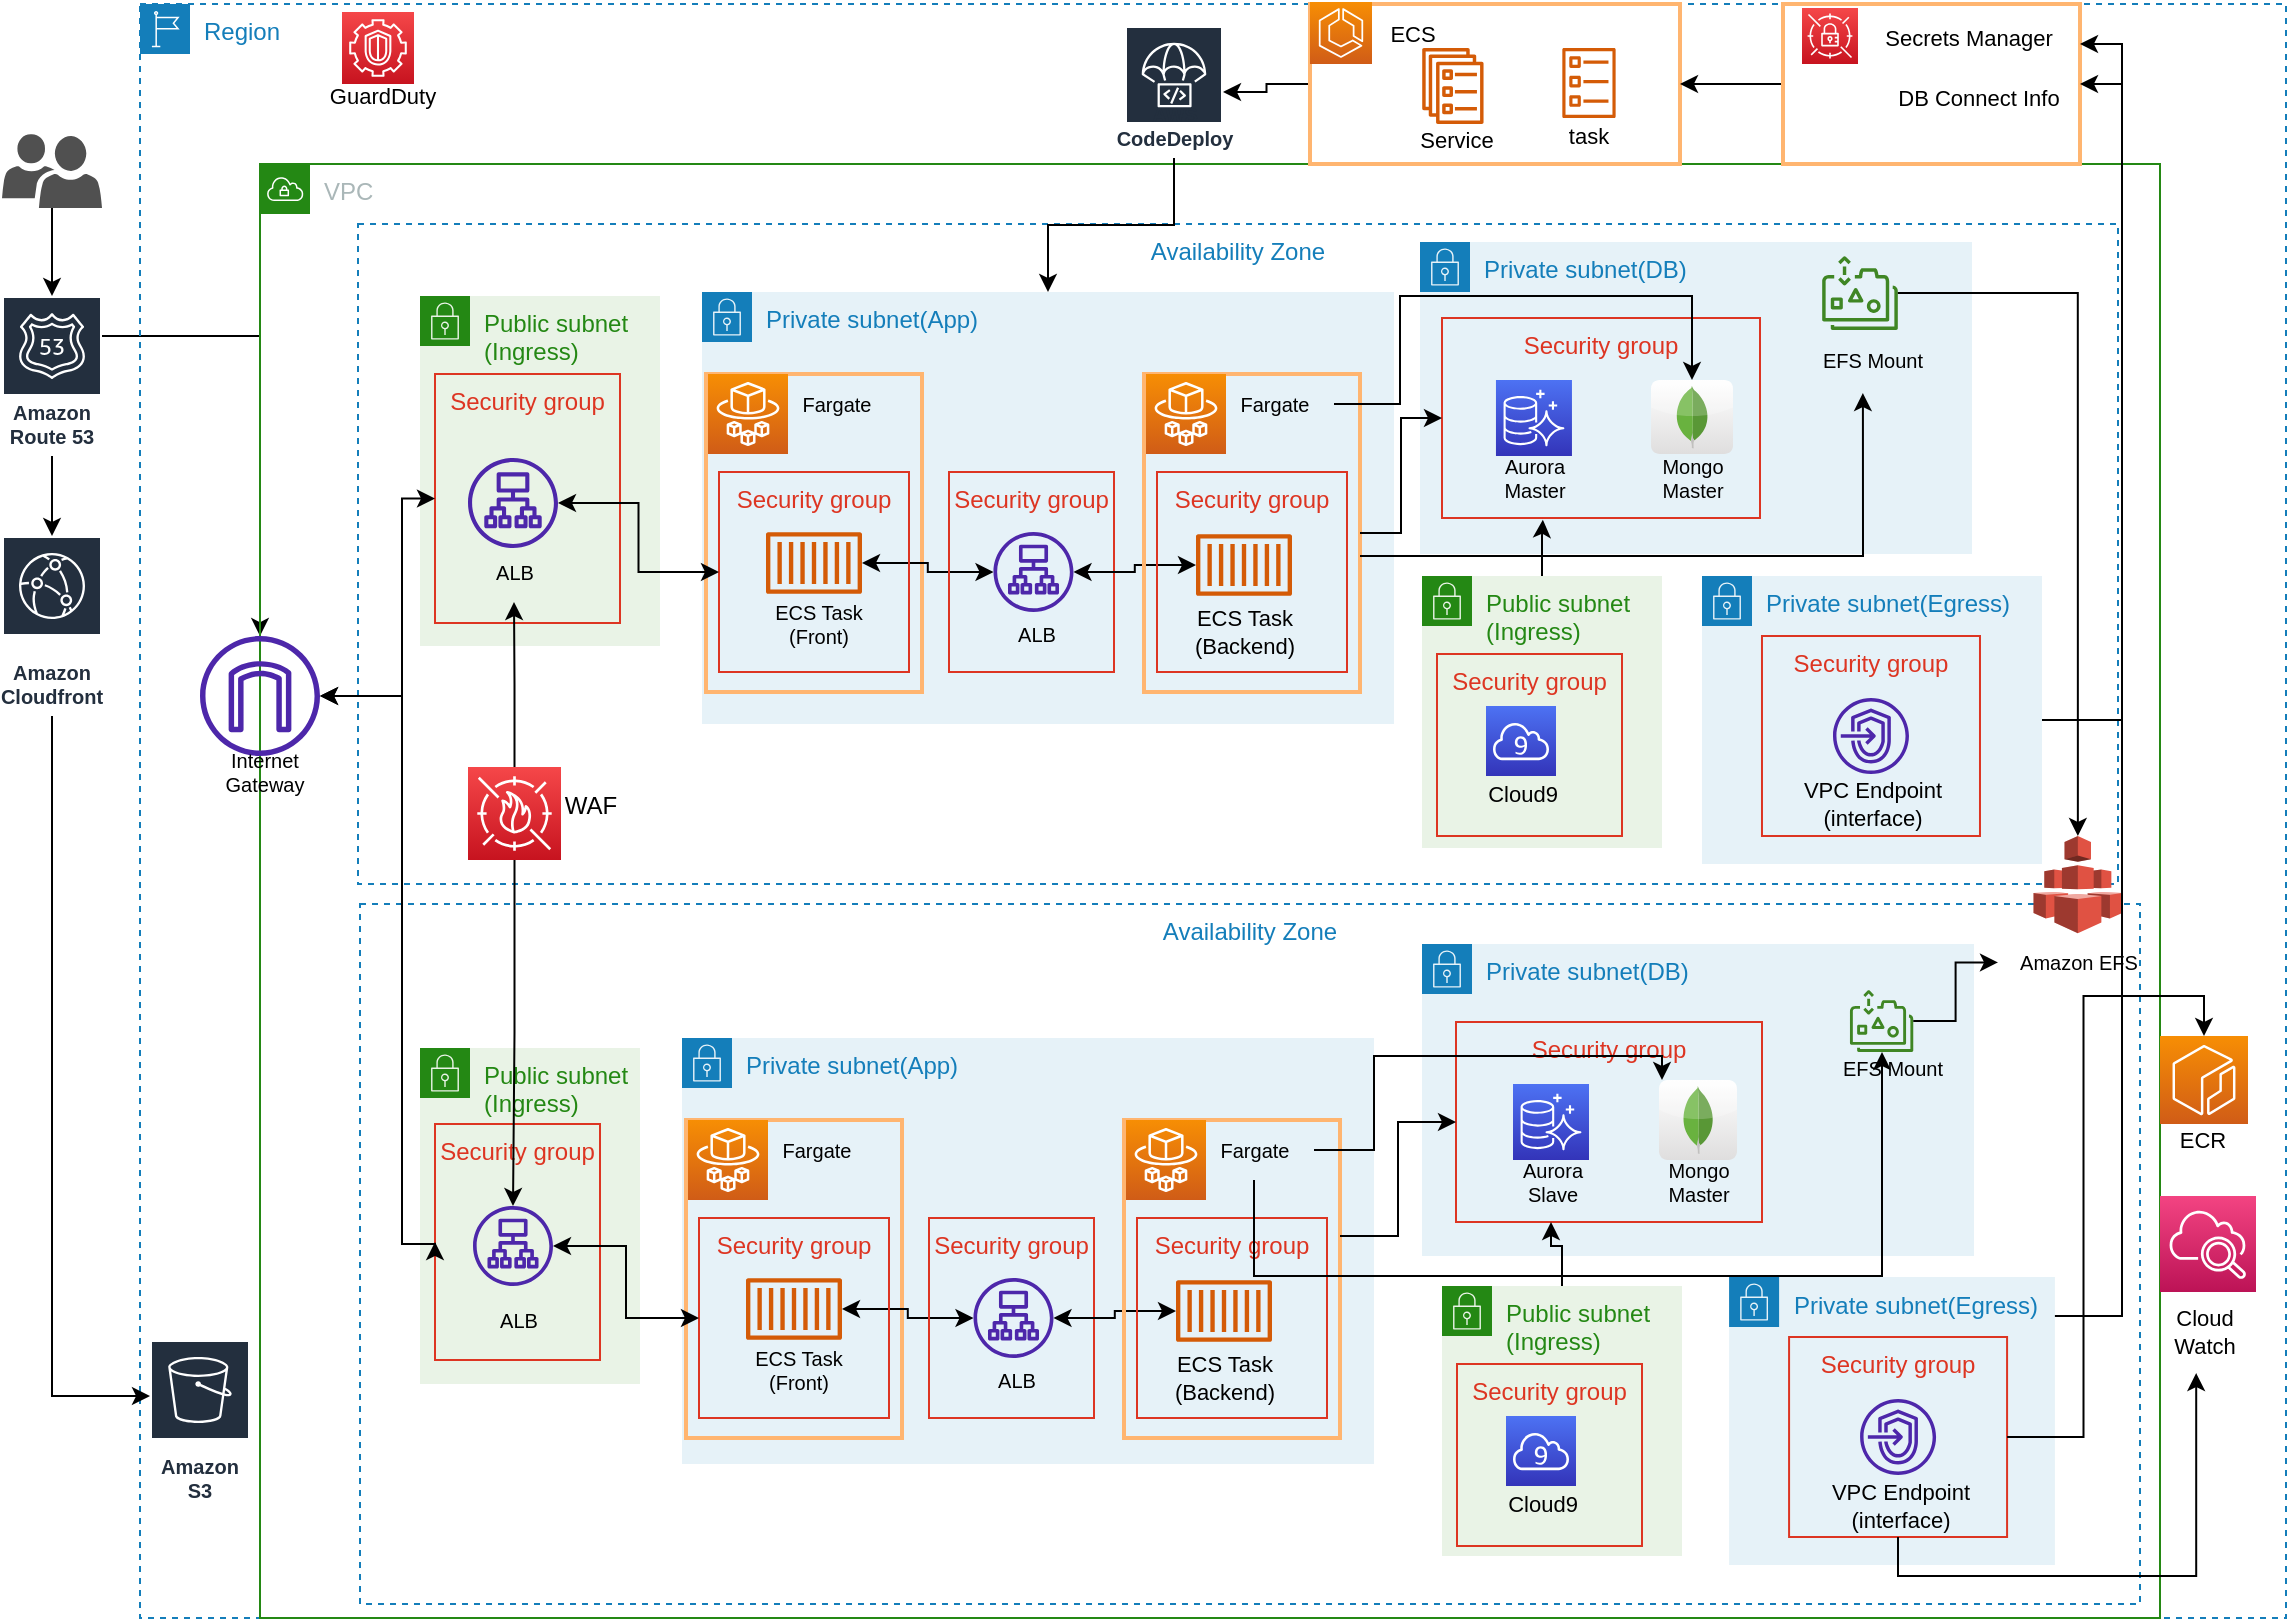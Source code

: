 <mxfile version="20.1.3" type="github">
  <diagram id="AZgkyws2W7R_N9yS9WG-" name="Common Architecture">
    <mxGraphModel dx="1666" dy="771" grid="1" gridSize="10" guides="1" tooltips="1" connect="1" arrows="1" fold="1" page="1" pageScale="1" pageWidth="1169" pageHeight="827" math="0" shadow="0">
      <root>
        <mxCell id="0" />
        <mxCell id="1" parent="0" />
        <mxCell id="N06IJC54E89xGtOMu8dl-19" style="edgeStyle=orthogonalEdgeStyle;rounded=0;orthogonalLoop=1;jettySize=auto;html=1;startArrow=none;startFill=0;endArrow=classic;endFill=1;" parent="1" source="N06IJC54E89xGtOMu8dl-1" target="N06IJC54E89xGtOMu8dl-18" edge="1">
          <mxGeometry relative="1" as="geometry" />
        </mxCell>
        <mxCell id="q9BfVzbcx8qF1BkCtmnu-74" style="edgeStyle=orthogonalEdgeStyle;rounded=0;orthogonalLoop=1;jettySize=auto;html=1;fontSize=11;startArrow=none;startFill=0;" parent="1" source="N06IJC54E89xGtOMu8dl-1" target="N06IJC54E89xGtOMu8dl-22" edge="1">
          <mxGeometry relative="1" as="geometry">
            <Array as="points">
              <mxPoint x="149" y="180" />
            </Array>
          </mxGeometry>
        </mxCell>
        <mxCell id="N06IJC54E89xGtOMu8dl-1" value="Amazon Route 53" style="sketch=0;outlineConnect=0;fontColor=#232F3E;gradientColor=none;strokeColor=#ffffff;fillColor=#232F3E;dashed=0;verticalLabelPosition=middle;verticalAlign=bottom;align=center;html=1;whiteSpace=wrap;fontSize=10;fontStyle=1;spacing=3;shape=mxgraph.aws4.productIcon;prIcon=mxgraph.aws4.route_53;" parent="1" vertex="1">
          <mxGeometry x="20" y="160" width="50" height="80" as="geometry" />
        </mxCell>
        <mxCell id="N06IJC54E89xGtOMu8dl-15" value="Region" style="points=[[0,0],[0.25,0],[0.5,0],[0.75,0],[1,0],[1,0.25],[1,0.5],[1,0.75],[1,1],[0.75,1],[0.5,1],[0.25,1],[0,1],[0,0.75],[0,0.5],[0,0.25]];outlineConnect=0;gradientColor=none;html=1;whiteSpace=wrap;fontSize=12;fontStyle=0;container=1;pointerEvents=0;collapsible=0;recursiveResize=0;shape=mxgraph.aws4.group;grIcon=mxgraph.aws4.group_region;strokeColor=#147EBA;fillColor=none;verticalAlign=top;align=left;spacingLeft=30;fontColor=#147EBA;dashed=1;" parent="1" vertex="1">
          <mxGeometry x="89" y="14" width="1073" height="807" as="geometry" />
        </mxCell>
        <mxCell id="N06IJC54E89xGtOMu8dl-4" value="VPC" style="points=[[0,0],[0.25,0],[0.5,0],[0.75,0],[1,0],[1,0.25],[1,0.5],[1,0.75],[1,1],[0.75,1],[0.5,1],[0.25,1],[0,1],[0,0.75],[0,0.5],[0,0.25]];outlineConnect=0;gradientColor=none;html=1;whiteSpace=wrap;fontSize=12;fontStyle=0;container=1;pointerEvents=0;collapsible=0;recursiveResize=0;shape=mxgraph.aws4.group;grIcon=mxgraph.aws4.group_vpc;strokeColor=#248814;fillColor=none;verticalAlign=top;align=left;spacingLeft=30;fontColor=#AAB7B8;dashed=0;" parent="N06IJC54E89xGtOMu8dl-15" vertex="1">
          <mxGeometry x="60" y="80" width="950" height="727" as="geometry" />
        </mxCell>
        <mxCell id="N06IJC54E89xGtOMu8dl-43" value="Availability Zone" style="fillColor=none;strokeColor=#147EBA;dashed=1;verticalAlign=top;fontStyle=0;fontColor=#147EBA;" parent="N06IJC54E89xGtOMu8dl-4" vertex="1">
          <mxGeometry x="50" y="370" width="890" height="350" as="geometry" />
        </mxCell>
        <mxCell id="N06IJC54E89xGtOMu8dl-42" value="Availability Zone" style="fillColor=none;strokeColor=#147EBA;dashed=1;verticalAlign=top;fontStyle=0;fontColor=#147EBA;" parent="N06IJC54E89xGtOMu8dl-4" vertex="1">
          <mxGeometry x="49" y="30" width="880" height="330" as="geometry" />
        </mxCell>
        <mxCell id="N06IJC54E89xGtOMu8dl-6" value="Public subnet (Ingress)" style="points=[[0,0],[0.25,0],[0.5,0],[0.75,0],[1,0],[1,0.25],[1,0.5],[1,0.75],[1,1],[0.75,1],[0.5,1],[0.25,1],[0,1],[0,0.75],[0,0.5],[0,0.25]];outlineConnect=0;gradientColor=none;html=1;whiteSpace=wrap;fontSize=12;fontStyle=0;container=1;pointerEvents=0;collapsible=0;recursiveResize=0;shape=mxgraph.aws4.group;grIcon=mxgraph.aws4.group_security_group;grStroke=0;strokeColor=#248814;fillColor=#E9F3E6;verticalAlign=top;align=left;spacingLeft=30;fontColor=#248814;dashed=0;flipH=0;flipV=0;" parent="N06IJC54E89xGtOMu8dl-4" vertex="1">
          <mxGeometry x="80" y="66" width="120" height="175" as="geometry" />
        </mxCell>
        <mxCell id="q9BfVzbcx8qF1BkCtmnu-34" value="Security group" style="fillColor=none;strokeColor=#DD3522;verticalAlign=top;fontStyle=0;fontColor=#DD3522;" parent="N06IJC54E89xGtOMu8dl-6" vertex="1">
          <mxGeometry x="7.5" y="39" width="92.5" height="124.5" as="geometry" />
        </mxCell>
        <mxCell id="q9BfVzbcx8qF1BkCtmnu-32" value="ALB" style="text;html=1;align=center;verticalAlign=middle;resizable=0;points=[];autosize=1;strokeColor=none;fillColor=none;fontSize=10;" parent="N06IJC54E89xGtOMu8dl-6" vertex="1">
          <mxGeometry x="27" y="123" width="40" height="30" as="geometry" />
        </mxCell>
        <mxCell id="N06IJC54E89xGtOMu8dl-7" value="Private subnet(DB)" style="points=[[0,0],[0.25,0],[0.5,0],[0.75,0],[1,0],[1,0.25],[1,0.5],[1,0.75],[1,1],[0.75,1],[0.5,1],[0.25,1],[0,1],[0,0.75],[0,0.5],[0,0.25]];outlineConnect=0;gradientColor=none;html=1;whiteSpace=wrap;fontSize=12;fontStyle=0;container=1;pointerEvents=0;collapsible=0;recursiveResize=0;shape=mxgraph.aws4.group;grIcon=mxgraph.aws4.group_security_group;grStroke=0;strokeColor=#147EBA;fillColor=#E6F2F8;verticalAlign=top;align=left;spacingLeft=30;fontColor=#147EBA;dashed=0;" parent="N06IJC54E89xGtOMu8dl-4" vertex="1">
          <mxGeometry x="580" y="39" width="276" height="156" as="geometry" />
        </mxCell>
        <mxCell id="q9BfVzbcx8qF1BkCtmnu-96" value="Security group" style="fillColor=none;strokeColor=#DD3522;verticalAlign=top;fontStyle=0;fontColor=#DD3522;" parent="N06IJC54E89xGtOMu8dl-7" vertex="1">
          <mxGeometry x="11" y="38" width="159" height="100" as="geometry" />
        </mxCell>
        <mxCell id="N06IJC54E89xGtOMu8dl-9" value="" style="sketch=0;points=[[0,0,0],[0.25,0,0],[0.5,0,0],[0.75,0,0],[1,0,0],[0,1,0],[0.25,1,0],[0.5,1,0],[0.75,1,0],[1,1,0],[0,0.25,0],[0,0.5,0],[0,0.75,0],[1,0.25,0],[1,0.5,0],[1,0.75,0]];outlineConnect=0;fontColor=#232F3E;gradientColor=#4D72F3;gradientDirection=north;fillColor=#3334B9;strokeColor=#ffffff;dashed=0;verticalLabelPosition=bottom;verticalAlign=top;align=center;html=1;fontSize=12;fontStyle=0;aspect=fixed;shape=mxgraph.aws4.resourceIcon;resIcon=mxgraph.aws4.aurora;" parent="N06IJC54E89xGtOMu8dl-7" vertex="1">
          <mxGeometry x="37.98" y="69" width="38" height="38" as="geometry" />
        </mxCell>
        <mxCell id="KhF0lmoxoPOz-8fGIzww-19" value="Aurora&lt;br&gt;Master" style="text;html=1;align=center;verticalAlign=middle;resizable=0;points=[];autosize=1;strokeColor=none;fillColor=none;fontSize=10;" parent="N06IJC54E89xGtOMu8dl-7" vertex="1">
          <mxGeometry x="31.98" y="98" width="50" height="40" as="geometry" />
        </mxCell>
        <mxCell id="N06IJC54E89xGtOMu8dl-10" value="" style="dashed=0;outlineConnect=0;html=1;align=center;labelPosition=center;verticalLabelPosition=bottom;verticalAlign=top;shape=mxgraph.webicons.mongodb;gradientColor=#DFDEDE" parent="N06IJC54E89xGtOMu8dl-7" vertex="1">
          <mxGeometry x="115.5" y="69" width="41" height="37" as="geometry" />
        </mxCell>
        <mxCell id="q9BfVzbcx8qF1BkCtmnu-106" value="Mongo&lt;br&gt;Master" style="text;html=1;align=center;verticalAlign=middle;resizable=0;points=[];autosize=1;strokeColor=none;fillColor=none;fontSize=10;" parent="N06IJC54E89xGtOMu8dl-7" vertex="1">
          <mxGeometry x="111" y="98" width="50" height="40" as="geometry" />
        </mxCell>
        <mxCell id="KhF0lmoxoPOz-8fGIzww-4" value="" style="sketch=0;outlineConnect=0;fontColor=#232F3E;gradientColor=none;fillColor=#3F8624;strokeColor=none;dashed=0;verticalLabelPosition=bottom;verticalAlign=top;align=center;html=1;fontSize=12;fontStyle=0;aspect=fixed;pointerEvents=1;shape=mxgraph.aws4.elastic_file_system_infrequent_access;" parent="N06IJC54E89xGtOMu8dl-7" vertex="1">
          <mxGeometry x="201" y="7" width="38" height="37.03" as="geometry" />
        </mxCell>
        <mxCell id="N06IJC54E89xGtOMu8dl-32" value="Private subnet(App)" style="points=[[0,0],[0.25,0],[0.5,0],[0.75,0],[1,0],[1,0.25],[1,0.5],[1,0.75],[1,1],[0.75,1],[0.5,1],[0.25,1],[0,1],[0,0.75],[0,0.5],[0,0.25]];outlineConnect=0;gradientColor=none;html=1;whiteSpace=wrap;fontSize=12;fontStyle=0;container=1;pointerEvents=0;collapsible=0;recursiveResize=0;shape=mxgraph.aws4.group;grIcon=mxgraph.aws4.group_security_group;grStroke=0;strokeColor=#147EBA;fillColor=#E6F2F8;verticalAlign=top;align=left;spacingLeft=30;fontColor=#147EBA;dashed=0;" parent="N06IJC54E89xGtOMu8dl-4" vertex="1">
          <mxGeometry x="221" y="64" width="346" height="216" as="geometry" />
        </mxCell>
        <mxCell id="q9BfVzbcx8qF1BkCtmnu-17" value="" style="rounded=0;whiteSpace=wrap;html=1;fillColor=none;strokeColor=#FFB570;strokeWidth=2;" parent="N06IJC54E89xGtOMu8dl-32" vertex="1">
          <mxGeometry x="2" y="41" width="108" height="159" as="geometry" />
        </mxCell>
        <mxCell id="q9BfVzbcx8qF1BkCtmnu-16" value="" style="sketch=0;points=[[0,0,0],[0.25,0,0],[0.5,0,0],[0.75,0,0],[1,0,0],[0,1,0],[0.25,1,0],[0.5,1,0],[0.75,1,0],[1,1,0],[0,0.25,0],[0,0.5,0],[0,0.75,0],[1,0.25,0],[1,0.5,0],[1,0.75,0]];outlineConnect=0;fontColor=#232F3E;gradientColor=#F78E04;gradientDirection=north;fillColor=#D05C17;strokeColor=#ffffff;dashed=0;verticalLabelPosition=bottom;verticalAlign=top;align=center;html=1;fontSize=12;fontStyle=0;aspect=fixed;shape=mxgraph.aws4.resourceIcon;resIcon=mxgraph.aws4.fargate;" parent="N06IJC54E89xGtOMu8dl-32" vertex="1">
          <mxGeometry x="3" y="41" width="40" height="40" as="geometry" />
        </mxCell>
        <mxCell id="q9BfVzbcx8qF1BkCtmnu-21" value="Fargate" style="text;html=1;align=center;verticalAlign=middle;resizable=0;points=[];autosize=1;strokeColor=none;fillColor=none;fontSize=10;" parent="N06IJC54E89xGtOMu8dl-32" vertex="1">
          <mxGeometry x="37" y="41" width="60" height="30" as="geometry" />
        </mxCell>
        <mxCell id="q9BfVzbcx8qF1BkCtmnu-42" style="edgeStyle=orthogonalEdgeStyle;rounded=0;orthogonalLoop=1;jettySize=auto;html=1;startArrow=classic;startFill=1;" parent="N06IJC54E89xGtOMu8dl-32" source="q9BfVzbcx8qF1BkCtmnu-23" target="q9BfVzbcx8qF1BkCtmnu-39" edge="1">
          <mxGeometry relative="1" as="geometry" />
        </mxCell>
        <mxCell id="q9BfVzbcx8qF1BkCtmnu-23" value="" style="sketch=0;outlineConnect=0;fontColor=#232F3E;gradientColor=none;fillColor=#D45B07;strokeColor=none;dashed=0;verticalLabelPosition=bottom;verticalAlign=top;align=center;html=1;fontSize=12;fontStyle=0;aspect=fixed;pointerEvents=1;shape=mxgraph.aws4.container_1;" parent="N06IJC54E89xGtOMu8dl-32" vertex="1">
          <mxGeometry x="32" y="120" width="48" height="31" as="geometry" />
        </mxCell>
        <mxCell id="q9BfVzbcx8qF1BkCtmnu-24" value="ECS Task&lt;br&gt;(Front)" style="text;html=1;align=center;verticalAlign=middle;resizable=0;points=[];autosize=1;strokeColor=none;fillColor=none;fontSize=10;" parent="N06IJC54E89xGtOMu8dl-32" vertex="1">
          <mxGeometry x="23" y="146" width="70" height="40" as="geometry" />
        </mxCell>
        <mxCell id="q9BfVzbcx8qF1BkCtmnu-38" value="Security group" style="fillColor=none;strokeColor=#DD3522;verticalAlign=top;fontStyle=0;fontColor=#DD3522;" parent="N06IJC54E89xGtOMu8dl-32" vertex="1">
          <mxGeometry x="123.5" y="90" width="82.5" height="100" as="geometry" />
        </mxCell>
        <mxCell id="q9BfVzbcx8qF1BkCtmnu-52" style="edgeStyle=orthogonalEdgeStyle;rounded=0;orthogonalLoop=1;jettySize=auto;html=1;fontSize=11;startArrow=classic;startFill=1;" parent="N06IJC54E89xGtOMu8dl-32" source="q9BfVzbcx8qF1BkCtmnu-39" target="q9BfVzbcx8qF1BkCtmnu-50" edge="1">
          <mxGeometry relative="1" as="geometry" />
        </mxCell>
        <mxCell id="q9BfVzbcx8qF1BkCtmnu-39" value="" style="sketch=0;outlineConnect=0;fontColor=#232F3E;gradientColor=none;fillColor=#4D27AA;strokeColor=none;dashed=0;verticalLabelPosition=bottom;verticalAlign=top;align=center;html=1;fontSize=12;fontStyle=0;aspect=fixed;pointerEvents=1;shape=mxgraph.aws4.application_load_balancer;" parent="N06IJC54E89xGtOMu8dl-32" vertex="1">
          <mxGeometry x="145.75" y="120" width="40" height="40" as="geometry" />
        </mxCell>
        <mxCell id="q9BfVzbcx8qF1BkCtmnu-40" value="ALB" style="text;html=1;align=center;verticalAlign=middle;resizable=0;points=[];autosize=1;strokeColor=none;fillColor=none;fontSize=10;" parent="N06IJC54E89xGtOMu8dl-32" vertex="1">
          <mxGeometry x="146.75" y="156" width="40" height="30" as="geometry" />
        </mxCell>
        <mxCell id="q9BfVzbcx8qF1BkCtmnu-43" value="" style="rounded=0;whiteSpace=wrap;html=1;fillColor=none;strokeColor=#FFB570;strokeWidth=2;" parent="N06IJC54E89xGtOMu8dl-32" vertex="1">
          <mxGeometry x="221" y="41" width="108" height="159" as="geometry" />
        </mxCell>
        <mxCell id="q9BfVzbcx8qF1BkCtmnu-44" value="" style="sketch=0;points=[[0,0,0],[0.25,0,0],[0.5,0,0],[0.75,0,0],[1,0,0],[0,1,0],[0.25,1,0],[0.5,1,0],[0.75,1,0],[1,1,0],[0,0.25,0],[0,0.5,0],[0,0.75,0],[1,0.25,0],[1,0.5,0],[1,0.75,0]];outlineConnect=0;fontColor=#232F3E;gradientColor=#F78E04;gradientDirection=north;fillColor=#D05C17;strokeColor=#ffffff;dashed=0;verticalLabelPosition=bottom;verticalAlign=top;align=center;html=1;fontSize=12;fontStyle=0;aspect=fixed;shape=mxgraph.aws4.resourceIcon;resIcon=mxgraph.aws4.fargate;" parent="N06IJC54E89xGtOMu8dl-32" vertex="1">
          <mxGeometry x="222" y="41" width="40" height="40" as="geometry" />
        </mxCell>
        <mxCell id="q9BfVzbcx8qF1BkCtmnu-45" value="Fargate" style="text;html=1;align=center;verticalAlign=middle;resizable=0;points=[];autosize=1;strokeColor=none;fillColor=none;fontSize=10;" parent="N06IJC54E89xGtOMu8dl-32" vertex="1">
          <mxGeometry x="256" y="41" width="60" height="30" as="geometry" />
        </mxCell>
        <mxCell id="q9BfVzbcx8qF1BkCtmnu-46" value="Security group" style="fillColor=none;strokeColor=#DD3522;verticalAlign=top;fontStyle=0;fontColor=#DD3522;" parent="N06IJC54E89xGtOMu8dl-32" vertex="1">
          <mxGeometry x="227.5" y="90" width="95" height="100" as="geometry" />
        </mxCell>
        <mxCell id="q9BfVzbcx8qF1BkCtmnu-50" value="" style="sketch=0;outlineConnect=0;fontColor=#232F3E;gradientColor=none;fillColor=#D45B07;strokeColor=none;dashed=0;verticalLabelPosition=bottom;verticalAlign=top;align=center;html=1;fontSize=12;fontStyle=0;aspect=fixed;pointerEvents=1;shape=mxgraph.aws4.container_1;" parent="N06IJC54E89xGtOMu8dl-32" vertex="1">
          <mxGeometry x="247" y="121" width="48" height="31" as="geometry" />
        </mxCell>
        <mxCell id="q9BfVzbcx8qF1BkCtmnu-51" value="ECS Task&lt;br style=&quot;font-size: 11px;&quot;&gt;(Backend)" style="text;html=1;align=center;verticalAlign=middle;resizable=0;points=[];autosize=1;strokeColor=none;fillColor=none;fontSize=11;" parent="N06IJC54E89xGtOMu8dl-32" vertex="1">
          <mxGeometry x="236" y="150" width="70" height="40" as="geometry" />
        </mxCell>
        <mxCell id="q9BfVzbcx8qF1BkCtmnu-28" value="Security group" style="fillColor=none;strokeColor=#DD3522;verticalAlign=top;fontStyle=0;fontColor=#DD3522;" parent="N06IJC54E89xGtOMu8dl-32" vertex="1">
          <mxGeometry x="8.5" y="90" width="95" height="100" as="geometry" />
        </mxCell>
        <mxCell id="N06IJC54E89xGtOMu8dl-44" value="Public subnet (Ingress)" style="points=[[0,0],[0.25,0],[0.5,0],[0.75,0],[1,0],[1,0.25],[1,0.5],[1,0.75],[1,1],[0.75,1],[0.5,1],[0.25,1],[0,1],[0,0.75],[0,0.5],[0,0.25]];outlineConnect=0;gradientColor=none;html=1;whiteSpace=wrap;fontSize=12;fontStyle=0;container=1;pointerEvents=0;collapsible=0;recursiveResize=0;shape=mxgraph.aws4.group;grIcon=mxgraph.aws4.group_security_group;grStroke=0;strokeColor=#248814;fillColor=#E9F3E6;verticalAlign=top;align=left;spacingLeft=30;fontColor=#248814;dashed=0;flipH=0;flipV=0;" parent="N06IJC54E89xGtOMu8dl-4" vertex="1">
          <mxGeometry x="80" y="442" width="110" height="168" as="geometry" />
        </mxCell>
        <mxCell id="q9BfVzbcx8qF1BkCtmnu-33" value="ALB" style="text;html=1;align=center;verticalAlign=middle;resizable=0;points=[];autosize=1;strokeColor=none;fillColor=none;fontSize=10;" parent="N06IJC54E89xGtOMu8dl-44" vertex="1">
          <mxGeometry x="28.75" y="121" width="40" height="30" as="geometry" />
        </mxCell>
        <mxCell id="q9BfVzbcx8qF1BkCtmnu-35" value="Security group" style="fillColor=none;strokeColor=#DD3522;verticalAlign=top;fontStyle=0;fontColor=#DD3522;" parent="N06IJC54E89xGtOMu8dl-44" vertex="1">
          <mxGeometry x="7.5" y="38" width="82.5" height="118" as="geometry" />
        </mxCell>
        <mxCell id="N06IJC54E89xGtOMu8dl-45" value="Private subnet(DB)" style="points=[[0,0],[0.25,0],[0.5,0],[0.75,0],[1,0],[1,0.25],[1,0.5],[1,0.75],[1,1],[0.75,1],[0.5,1],[0.25,1],[0,1],[0,0.75],[0,0.5],[0,0.25]];outlineConnect=0;gradientColor=none;html=1;whiteSpace=wrap;fontSize=12;fontStyle=0;container=1;pointerEvents=0;collapsible=0;recursiveResize=0;shape=mxgraph.aws4.group;grIcon=mxgraph.aws4.group_security_group;grStroke=0;strokeColor=#147EBA;fillColor=#E6F2F8;verticalAlign=top;align=left;spacingLeft=30;fontColor=#147EBA;dashed=0;" parent="N06IJC54E89xGtOMu8dl-4" vertex="1">
          <mxGeometry x="581" y="390" width="276" height="156" as="geometry" />
        </mxCell>
        <mxCell id="q9BfVzbcx8qF1BkCtmnu-97" value="Security group" style="fillColor=none;strokeColor=#DD3522;verticalAlign=top;fontStyle=0;fontColor=#DD3522;" parent="N06IJC54E89xGtOMu8dl-45" vertex="1">
          <mxGeometry x="17" y="39" width="153" height="100" as="geometry" />
        </mxCell>
        <mxCell id="N06IJC54E89xGtOMu8dl-46" value="" style="sketch=0;points=[[0,0,0],[0.25,0,0],[0.5,0,0],[0.75,0,0],[1,0,0],[0,1,0],[0.25,1,0],[0.5,1,0],[0.75,1,0],[1,1,0],[0,0.25,0],[0,0.5,0],[0,0.75,0],[1,0.25,0],[1,0.5,0],[1,0.75,0]];outlineConnect=0;fontColor=#232F3E;gradientColor=#4D72F3;gradientDirection=north;fillColor=#3334B9;strokeColor=#ffffff;dashed=0;verticalLabelPosition=bottom;verticalAlign=top;align=center;html=1;fontSize=12;fontStyle=0;aspect=fixed;shape=mxgraph.aws4.resourceIcon;resIcon=mxgraph.aws4.aurora;" parent="N06IJC54E89xGtOMu8dl-45" vertex="1">
          <mxGeometry x="45.5" y="70" width="38" height="38" as="geometry" />
        </mxCell>
        <mxCell id="KhF0lmoxoPOz-8fGIzww-18" value="Aurora&lt;br&gt;Slave" style="text;html=1;align=center;verticalAlign=middle;resizable=0;points=[];autosize=1;strokeColor=none;fillColor=none;fontSize=10;" parent="N06IJC54E89xGtOMu8dl-45" vertex="1">
          <mxGeometry x="39.5" y="99" width="50" height="40" as="geometry" />
        </mxCell>
        <mxCell id="q9BfVzbcx8qF1BkCtmnu-107" value="Mongo&lt;br&gt;Master" style="text;html=1;align=center;verticalAlign=middle;resizable=0;points=[];autosize=1;strokeColor=none;fillColor=none;fontSize=10;" parent="N06IJC54E89xGtOMu8dl-45" vertex="1">
          <mxGeometry x="113" y="99" width="50" height="40" as="geometry" />
        </mxCell>
        <mxCell id="N06IJC54E89xGtOMu8dl-47" value="" style="dashed=0;outlineConnect=0;html=1;align=center;labelPosition=center;verticalLabelPosition=bottom;verticalAlign=top;shape=mxgraph.webicons.mongodb;gradientColor=#DFDEDE" parent="N06IJC54E89xGtOMu8dl-45" vertex="1">
          <mxGeometry x="118.5" y="68" width="39" height="40" as="geometry" />
        </mxCell>
        <mxCell id="KhF0lmoxoPOz-8fGIzww-8" value="" style="sketch=0;outlineConnect=0;fontColor=#232F3E;gradientColor=none;fillColor=#3F8624;strokeColor=none;dashed=0;verticalLabelPosition=bottom;verticalAlign=top;align=center;html=1;fontSize=12;fontStyle=0;aspect=fixed;pointerEvents=1;shape=mxgraph.aws4.elastic_file_system_infrequent_access;" parent="N06IJC54E89xGtOMu8dl-45" vertex="1">
          <mxGeometry x="213.9" y="23" width="31.81" height="31" as="geometry" />
        </mxCell>
        <mxCell id="KhF0lmoxoPOz-8fGIzww-12" value="EFS Mount" style="text;html=1;align=center;verticalAlign=middle;resizable=0;points=[];autosize=1;strokeColor=none;fillColor=none;fontSize=10;" parent="N06IJC54E89xGtOMu8dl-4" vertex="1">
          <mxGeometry x="781" y="437" width="70" height="30" as="geometry" />
        </mxCell>
        <mxCell id="q9BfVzbcx8qF1BkCtmnu-73" style="edgeStyle=orthogonalEdgeStyle;rounded=0;orthogonalLoop=1;jettySize=auto;html=1;entryX=0;entryY=0.5;entryDx=0;entryDy=0;fontSize=11;startArrow=classic;startFill=1;" parent="N06IJC54E89xGtOMu8dl-4" source="q9BfVzbcx8qF1BkCtmnu-30" target="q9BfVzbcx8qF1BkCtmnu-28" edge="1">
          <mxGeometry relative="1" as="geometry" />
        </mxCell>
        <mxCell id="q9BfVzbcx8qF1BkCtmnu-30" value="" style="sketch=0;outlineConnect=0;fontColor=#232F3E;gradientColor=none;fillColor=#4D27AA;strokeColor=none;dashed=0;verticalLabelPosition=bottom;verticalAlign=top;align=center;html=1;fontSize=12;fontStyle=0;aspect=fixed;pointerEvents=1;shape=mxgraph.aws4.application_load_balancer;" parent="N06IJC54E89xGtOMu8dl-4" vertex="1">
          <mxGeometry x="104" y="147" width="45" height="45" as="geometry" />
        </mxCell>
        <mxCell id="q9BfVzbcx8qF1BkCtmnu-53" value="Private subnet(App)" style="points=[[0,0],[0.25,0],[0.5,0],[0.75,0],[1,0],[1,0.25],[1,0.5],[1,0.75],[1,1],[0.75,1],[0.5,1],[0.25,1],[0,1],[0,0.75],[0,0.5],[0,0.25]];outlineConnect=0;gradientColor=none;html=1;whiteSpace=wrap;fontSize=12;fontStyle=0;container=1;pointerEvents=0;collapsible=0;recursiveResize=0;shape=mxgraph.aws4.group;grIcon=mxgraph.aws4.group_security_group;grStroke=0;strokeColor=#147EBA;fillColor=#E6F2F8;verticalAlign=top;align=left;spacingLeft=30;fontColor=#147EBA;dashed=0;" parent="N06IJC54E89xGtOMu8dl-4" vertex="1">
          <mxGeometry x="211" y="437" width="346" height="213" as="geometry" />
        </mxCell>
        <mxCell id="q9BfVzbcx8qF1BkCtmnu-54" value="" style="rounded=0;whiteSpace=wrap;html=1;fillColor=none;strokeColor=#FFB570;strokeWidth=2;" parent="q9BfVzbcx8qF1BkCtmnu-53" vertex="1">
          <mxGeometry x="2" y="41" width="108" height="159" as="geometry" />
        </mxCell>
        <mxCell id="q9BfVzbcx8qF1BkCtmnu-55" value="" style="sketch=0;points=[[0,0,0],[0.25,0,0],[0.5,0,0],[0.75,0,0],[1,0,0],[0,1,0],[0.25,1,0],[0.5,1,0],[0.75,1,0],[1,1,0],[0,0.25,0],[0,0.5,0],[0,0.75,0],[1,0.25,0],[1,0.5,0],[1,0.75,0]];outlineConnect=0;fontColor=#232F3E;gradientColor=#F78E04;gradientDirection=north;fillColor=#D05C17;strokeColor=#ffffff;dashed=0;verticalLabelPosition=bottom;verticalAlign=top;align=center;html=1;fontSize=12;fontStyle=0;aspect=fixed;shape=mxgraph.aws4.resourceIcon;resIcon=mxgraph.aws4.fargate;" parent="q9BfVzbcx8qF1BkCtmnu-53" vertex="1">
          <mxGeometry x="3" y="41" width="40" height="40" as="geometry" />
        </mxCell>
        <mxCell id="q9BfVzbcx8qF1BkCtmnu-56" value="Fargate" style="text;html=1;align=center;verticalAlign=middle;resizable=0;points=[];autosize=1;strokeColor=none;fillColor=none;fontSize=10;" parent="q9BfVzbcx8qF1BkCtmnu-53" vertex="1">
          <mxGeometry x="37" y="41" width="60" height="30" as="geometry" />
        </mxCell>
        <mxCell id="q9BfVzbcx8qF1BkCtmnu-57" style="edgeStyle=orthogonalEdgeStyle;rounded=0;orthogonalLoop=1;jettySize=auto;html=1;startArrow=classic;startFill=1;" parent="q9BfVzbcx8qF1BkCtmnu-53" source="q9BfVzbcx8qF1BkCtmnu-58" target="q9BfVzbcx8qF1BkCtmnu-62" edge="1">
          <mxGeometry relative="1" as="geometry" />
        </mxCell>
        <mxCell id="q9BfVzbcx8qF1BkCtmnu-58" value="" style="sketch=0;outlineConnect=0;fontColor=#232F3E;gradientColor=none;fillColor=#D45B07;strokeColor=none;dashed=0;verticalLabelPosition=bottom;verticalAlign=top;align=center;html=1;fontSize=12;fontStyle=0;aspect=fixed;pointerEvents=1;shape=mxgraph.aws4.container_1;" parent="q9BfVzbcx8qF1BkCtmnu-53" vertex="1">
          <mxGeometry x="32" y="120" width="48" height="31" as="geometry" />
        </mxCell>
        <mxCell id="q9BfVzbcx8qF1BkCtmnu-59" value="ECS Task&lt;br&gt;(Front)" style="text;html=1;align=center;verticalAlign=middle;resizable=0;points=[];autosize=1;strokeColor=none;fillColor=none;fontSize=10;" parent="q9BfVzbcx8qF1BkCtmnu-53" vertex="1">
          <mxGeometry x="23" y="146" width="70" height="40" as="geometry" />
        </mxCell>
        <mxCell id="q9BfVzbcx8qF1BkCtmnu-60" value="Security group" style="fillColor=none;strokeColor=#DD3522;verticalAlign=top;fontStyle=0;fontColor=#DD3522;" parent="q9BfVzbcx8qF1BkCtmnu-53" vertex="1">
          <mxGeometry x="123.5" y="90" width="82.5" height="100" as="geometry" />
        </mxCell>
        <mxCell id="q9BfVzbcx8qF1BkCtmnu-61" style="edgeStyle=orthogonalEdgeStyle;rounded=0;orthogonalLoop=1;jettySize=auto;html=1;fontSize=11;startArrow=classic;startFill=1;" parent="q9BfVzbcx8qF1BkCtmnu-53" source="q9BfVzbcx8qF1BkCtmnu-62" target="q9BfVzbcx8qF1BkCtmnu-68" edge="1">
          <mxGeometry relative="1" as="geometry" />
        </mxCell>
        <mxCell id="q9BfVzbcx8qF1BkCtmnu-62" value="" style="sketch=0;outlineConnect=0;fontColor=#232F3E;gradientColor=none;fillColor=#4D27AA;strokeColor=none;dashed=0;verticalLabelPosition=bottom;verticalAlign=top;align=center;html=1;fontSize=12;fontStyle=0;aspect=fixed;pointerEvents=1;shape=mxgraph.aws4.application_load_balancer;" parent="q9BfVzbcx8qF1BkCtmnu-53" vertex="1">
          <mxGeometry x="145.75" y="120" width="40" height="40" as="geometry" />
        </mxCell>
        <mxCell id="q9BfVzbcx8qF1BkCtmnu-63" value="ALB" style="text;html=1;align=center;verticalAlign=middle;resizable=0;points=[];autosize=1;strokeColor=none;fillColor=none;fontSize=10;" parent="q9BfVzbcx8qF1BkCtmnu-53" vertex="1">
          <mxGeometry x="146.75" y="156" width="40" height="30" as="geometry" />
        </mxCell>
        <mxCell id="q9BfVzbcx8qF1BkCtmnu-64" value="" style="rounded=0;whiteSpace=wrap;html=1;fillColor=none;strokeColor=#FFB570;strokeWidth=2;" parent="q9BfVzbcx8qF1BkCtmnu-53" vertex="1">
          <mxGeometry x="221" y="41" width="108" height="159" as="geometry" />
        </mxCell>
        <mxCell id="q9BfVzbcx8qF1BkCtmnu-65" value="" style="sketch=0;points=[[0,0,0],[0.25,0,0],[0.5,0,0],[0.75,0,0],[1,0,0],[0,1,0],[0.25,1,0],[0.5,1,0],[0.75,1,0],[1,1,0],[0,0.25,0],[0,0.5,0],[0,0.75,0],[1,0.25,0],[1,0.5,0],[1,0.75,0]];outlineConnect=0;fontColor=#232F3E;gradientColor=#F78E04;gradientDirection=north;fillColor=#D05C17;strokeColor=#ffffff;dashed=0;verticalLabelPosition=bottom;verticalAlign=top;align=center;html=1;fontSize=12;fontStyle=0;aspect=fixed;shape=mxgraph.aws4.resourceIcon;resIcon=mxgraph.aws4.fargate;" parent="q9BfVzbcx8qF1BkCtmnu-53" vertex="1">
          <mxGeometry x="222" y="41" width="40" height="40" as="geometry" />
        </mxCell>
        <mxCell id="q9BfVzbcx8qF1BkCtmnu-66" value="Fargate" style="text;html=1;align=center;verticalAlign=middle;resizable=0;points=[];autosize=1;strokeColor=none;fillColor=none;fontSize=10;" parent="q9BfVzbcx8qF1BkCtmnu-53" vertex="1">
          <mxGeometry x="256" y="41" width="60" height="30" as="geometry" />
        </mxCell>
        <mxCell id="q9BfVzbcx8qF1BkCtmnu-67" value="Security group" style="fillColor=none;strokeColor=#DD3522;verticalAlign=top;fontStyle=0;fontColor=#DD3522;" parent="q9BfVzbcx8qF1BkCtmnu-53" vertex="1">
          <mxGeometry x="227.5" y="90" width="95" height="100" as="geometry" />
        </mxCell>
        <mxCell id="q9BfVzbcx8qF1BkCtmnu-68" value="" style="sketch=0;outlineConnect=0;fontColor=#232F3E;gradientColor=none;fillColor=#D45B07;strokeColor=none;dashed=0;verticalLabelPosition=bottom;verticalAlign=top;align=center;html=1;fontSize=12;fontStyle=0;aspect=fixed;pointerEvents=1;shape=mxgraph.aws4.container_1;" parent="q9BfVzbcx8qF1BkCtmnu-53" vertex="1">
          <mxGeometry x="247" y="121" width="48" height="31" as="geometry" />
        </mxCell>
        <mxCell id="q9BfVzbcx8qF1BkCtmnu-69" value="ECS Task&lt;br style=&quot;font-size: 11px;&quot;&gt;(Backend)" style="text;html=1;align=center;verticalAlign=middle;resizable=0;points=[];autosize=1;strokeColor=none;fillColor=none;fontSize=11;" parent="q9BfVzbcx8qF1BkCtmnu-53" vertex="1">
          <mxGeometry x="236" y="150" width="70" height="40" as="geometry" />
        </mxCell>
        <mxCell id="q9BfVzbcx8qF1BkCtmnu-70" value="Security group" style="fillColor=none;strokeColor=#DD3522;verticalAlign=top;fontStyle=0;fontColor=#DD3522;" parent="q9BfVzbcx8qF1BkCtmnu-53" vertex="1">
          <mxGeometry x="8.5" y="90" width="95" height="100" as="geometry" />
        </mxCell>
        <mxCell id="q9BfVzbcx8qF1BkCtmnu-72" style="edgeStyle=orthogonalEdgeStyle;rounded=0;orthogonalLoop=1;jettySize=auto;html=1;fontSize=11;startArrow=classic;startFill=1;" parent="N06IJC54E89xGtOMu8dl-4" source="q9BfVzbcx8qF1BkCtmnu-31" target="q9BfVzbcx8qF1BkCtmnu-70" edge="1">
          <mxGeometry relative="1" as="geometry" />
        </mxCell>
        <mxCell id="q9BfVzbcx8qF1BkCtmnu-101" style="edgeStyle=orthogonalEdgeStyle;rounded=0;orthogonalLoop=1;jettySize=auto;html=1;fontSize=11;startArrow=none;startFill=0;endArrow=classic;endFill=1;" parent="N06IJC54E89xGtOMu8dl-4" source="q9BfVzbcx8qF1BkCtmnu-43" target="q9BfVzbcx8qF1BkCtmnu-96" edge="1">
          <mxGeometry relative="1" as="geometry" />
        </mxCell>
        <mxCell id="q9BfVzbcx8qF1BkCtmnu-104" style="edgeStyle=orthogonalEdgeStyle;rounded=0;orthogonalLoop=1;jettySize=auto;html=1;fontSize=11;startArrow=none;startFill=0;endArrow=classic;endFill=1;" parent="N06IJC54E89xGtOMu8dl-4" source="q9BfVzbcx8qF1BkCtmnu-66" target="N06IJC54E89xGtOMu8dl-47" edge="1">
          <mxGeometry relative="1" as="geometry">
            <Array as="points">
              <mxPoint x="557" y="493" />
              <mxPoint x="557" y="446" />
              <mxPoint x="701" y="446" />
            </Array>
          </mxGeometry>
        </mxCell>
        <mxCell id="q9BfVzbcx8qF1BkCtmnu-105" style="edgeStyle=orthogonalEdgeStyle;rounded=0;orthogonalLoop=1;jettySize=auto;html=1;fontSize=11;startArrow=none;startFill=0;endArrow=classic;endFill=1;" parent="N06IJC54E89xGtOMu8dl-4" source="q9BfVzbcx8qF1BkCtmnu-45" target="N06IJC54E89xGtOMu8dl-10" edge="1">
          <mxGeometry relative="1" as="geometry">
            <Array as="points">
              <mxPoint x="570" y="120" />
              <mxPoint x="570" y="66" />
              <mxPoint x="716" y="66" />
            </Array>
          </mxGeometry>
        </mxCell>
        <mxCell id="q9BfVzbcx8qF1BkCtmnu-31" value="" style="sketch=0;outlineConnect=0;fontColor=#232F3E;gradientColor=none;fillColor=#4D27AA;strokeColor=none;dashed=0;verticalLabelPosition=bottom;verticalAlign=top;align=center;html=1;fontSize=12;fontStyle=0;aspect=fixed;pointerEvents=1;shape=mxgraph.aws4.application_load_balancer;" parent="N06IJC54E89xGtOMu8dl-4" vertex="1">
          <mxGeometry x="106.5" y="521" width="40" height="40" as="geometry" />
        </mxCell>
        <mxCell id="KhF0lmoxoPOz-8fGIzww-14" value="EFS Mount" style="text;html=1;align=center;verticalAlign=middle;resizable=0;points=[];autosize=1;strokeColor=none;fillColor=none;fontSize=10;" parent="N06IJC54E89xGtOMu8dl-4" vertex="1">
          <mxGeometry x="771" y="83.03" width="70" height="30" as="geometry" />
        </mxCell>
        <mxCell id="q9BfVzbcx8qF1BkCtmnu-113" style="edgeStyle=orthogonalEdgeStyle;rounded=0;orthogonalLoop=1;jettySize=auto;html=1;entryX=0.435;entryY=1.051;entryDx=0;entryDy=0;entryPerimeter=0;fontSize=11;startArrow=none;startFill=0;endArrow=classic;endFill=1;" parent="N06IJC54E89xGtOMu8dl-4" source="q9BfVzbcx8qF1BkCtmnu-43" target="KhF0lmoxoPOz-8fGIzww-14" edge="1">
          <mxGeometry relative="1" as="geometry">
            <Array as="points">
              <mxPoint x="802" y="196" />
            </Array>
          </mxGeometry>
        </mxCell>
        <mxCell id="q9BfVzbcx8qF1BkCtmnu-114" style="edgeStyle=orthogonalEdgeStyle;rounded=0;orthogonalLoop=1;jettySize=auto;html=1;entryX=0.5;entryY=0;entryDx=0;entryDy=0;entryPerimeter=0;fontSize=11;startArrow=none;startFill=0;endArrow=classic;endFill=1;" parent="N06IJC54E89xGtOMu8dl-4" source="KhF0lmoxoPOz-8fGIzww-4" target="KhF0lmoxoPOz-8fGIzww-1" edge="1">
          <mxGeometry relative="1" as="geometry" />
        </mxCell>
        <mxCell id="q9BfVzbcx8qF1BkCtmnu-115" style="edgeStyle=orthogonalEdgeStyle;rounded=0;orthogonalLoop=1;jettySize=auto;html=1;fontSize=11;startArrow=none;startFill=0;endArrow=classic;endFill=1;" parent="N06IJC54E89xGtOMu8dl-4" source="KhF0lmoxoPOz-8fGIzww-8" target="KhF0lmoxoPOz-8fGIzww-10" edge="1">
          <mxGeometry relative="1" as="geometry" />
        </mxCell>
        <mxCell id="q9BfVzbcx8qF1BkCtmnu-117" value="Private subnet(Egress)" style="points=[[0,0],[0.25,0],[0.5,0],[0.75,0],[1,0],[1,0.25],[1,0.5],[1,0.75],[1,1],[0.75,1],[0.5,1],[0.25,1],[0,1],[0,0.75],[0,0.5],[0,0.25]];outlineConnect=0;gradientColor=none;html=1;whiteSpace=wrap;fontSize=12;fontStyle=0;container=1;pointerEvents=0;collapsible=0;recursiveResize=0;shape=mxgraph.aws4.group;grIcon=mxgraph.aws4.group_security_group;grStroke=0;strokeColor=#147EBA;fillColor=#E6F2F8;verticalAlign=top;align=left;spacingLeft=30;fontColor=#147EBA;dashed=0;" parent="N06IJC54E89xGtOMu8dl-4" vertex="1">
          <mxGeometry x="721" y="206" width="170" height="144" as="geometry" />
        </mxCell>
        <mxCell id="q9BfVzbcx8qF1BkCtmnu-118" value="Security group" style="fillColor=none;strokeColor=#DD3522;verticalAlign=top;fontStyle=0;fontColor=#DD3522;" parent="q9BfVzbcx8qF1BkCtmnu-117" vertex="1">
          <mxGeometry x="29.99" y="30" width="109" height="100" as="geometry" />
        </mxCell>
        <mxCell id="q9BfVzbcx8qF1BkCtmnu-136" value="" style="sketch=0;outlineConnect=0;fontColor=#232F3E;gradientColor=none;fillColor=#4D27AA;strokeColor=none;dashed=0;verticalLabelPosition=bottom;verticalAlign=top;align=center;html=1;fontSize=12;fontStyle=0;aspect=fixed;pointerEvents=1;shape=mxgraph.aws4.endpoints;" parent="q9BfVzbcx8qF1BkCtmnu-117" vertex="1">
          <mxGeometry x="65.49" y="61" width="38" height="38" as="geometry" />
        </mxCell>
        <mxCell id="q9BfVzbcx8qF1BkCtmnu-137" value="VPC Endpoint&lt;br&gt;(interface)" style="text;html=1;align=center;verticalAlign=middle;resizable=0;points=[];autosize=1;strokeColor=none;fillColor=none;fontSize=11;" parent="q9BfVzbcx8qF1BkCtmnu-117" vertex="1">
          <mxGeometry x="40" y="94" width="90" height="40" as="geometry" />
        </mxCell>
        <mxCell id="q9BfVzbcx8qF1BkCtmnu-71" value="" style="group" parent="N06IJC54E89xGtOMu8dl-4" vertex="1" connectable="0">
          <mxGeometry x="869" y="336" width="71" height="74" as="geometry" />
        </mxCell>
        <mxCell id="KhF0lmoxoPOz-8fGIzww-1" value="" style="outlineConnect=0;dashed=0;verticalLabelPosition=bottom;verticalAlign=top;align=center;html=1;shape=mxgraph.aws3.efs;fillColor=#E05243;gradientColor=none;" parent="q9BfVzbcx8qF1BkCtmnu-71" vertex="1">
          <mxGeometry x="17.75" width="44.375" height="48.616" as="geometry" />
        </mxCell>
        <mxCell id="KhF0lmoxoPOz-8fGIzww-10" value="Amazon EFS" style="text;html=1;align=center;verticalAlign=middle;resizable=0;points=[];autosize=1;strokeColor=none;fillColor=none;fontSize=10;" parent="q9BfVzbcx8qF1BkCtmnu-71" vertex="1">
          <mxGeometry y="48.186" width="80" height="30" as="geometry" />
        </mxCell>
        <mxCell id="q9BfVzbcx8qF1BkCtmnu-148" style="edgeStyle=orthogonalEdgeStyle;rounded=0;orthogonalLoop=1;jettySize=auto;html=1;entryX=0.589;entryY=1.022;entryDx=0;entryDy=0;entryPerimeter=0;fontSize=11;startArrow=none;startFill=0;endArrow=classic;endFill=1;" parent="N06IJC54E89xGtOMu8dl-4" source="q9BfVzbcx8qF1BkCtmnu-125" target="KhF0lmoxoPOz-8fGIzww-19" edge="1">
          <mxGeometry relative="1" as="geometry" />
        </mxCell>
        <mxCell id="q9BfVzbcx8qF1BkCtmnu-125" value="Public subnet (Ingress)" style="points=[[0,0],[0.25,0],[0.5,0],[0.75,0],[1,0],[1,0.25],[1,0.5],[1,0.75],[1,1],[0.75,1],[0.5,1],[0.25,1],[0,1],[0,0.75],[0,0.5],[0,0.25]];outlineConnect=0;gradientColor=none;html=1;whiteSpace=wrap;fontSize=12;fontStyle=0;container=1;pointerEvents=0;collapsible=0;recursiveResize=0;shape=mxgraph.aws4.group;grIcon=mxgraph.aws4.group_security_group;grStroke=0;strokeColor=#248814;fillColor=#E9F3E6;verticalAlign=top;align=left;spacingLeft=30;fontColor=#248814;dashed=0;flipH=0;flipV=0;" parent="N06IJC54E89xGtOMu8dl-4" vertex="1">
          <mxGeometry x="581" y="206" width="120" height="136" as="geometry" />
        </mxCell>
        <mxCell id="q9BfVzbcx8qF1BkCtmnu-126" value="Security group" style="fillColor=none;strokeColor=#DD3522;verticalAlign=top;fontStyle=0;fontColor=#DD3522;" parent="q9BfVzbcx8qF1BkCtmnu-125" vertex="1">
          <mxGeometry x="7.5" y="39" width="92.5" height="91" as="geometry" />
        </mxCell>
        <mxCell id="q9BfVzbcx8qF1BkCtmnu-128" value="" style="sketch=0;points=[[0,0,0],[0.25,0,0],[0.5,0,0],[0.75,0,0],[1,0,0],[0,1,0],[0.25,1,0],[0.5,1,0],[0.75,1,0],[1,1,0],[0,0.25,0],[0,0.5,0],[0,0.75,0],[1,0.25,0],[1,0.5,0],[1,0.75,0]];outlineConnect=0;fontColor=#232F3E;gradientColor=#4D72F3;gradientDirection=north;fillColor=#3334B9;strokeColor=#ffffff;dashed=0;verticalLabelPosition=bottom;verticalAlign=top;align=center;html=1;fontSize=12;fontStyle=0;aspect=fixed;shape=mxgraph.aws4.resourceIcon;resIcon=mxgraph.aws4.cloud9;" parent="q9BfVzbcx8qF1BkCtmnu-125" vertex="1">
          <mxGeometry x="32" y="65" width="35" height="35" as="geometry" />
        </mxCell>
        <mxCell id="q9BfVzbcx8qF1BkCtmnu-129" value="Cloud9" style="text;html=1;align=center;verticalAlign=middle;resizable=0;points=[];autosize=1;strokeColor=none;fillColor=none;fontSize=11;" parent="q9BfVzbcx8qF1BkCtmnu-125" vertex="1">
          <mxGeometry x="19.5" y="94" width="60" height="30" as="geometry" />
        </mxCell>
        <mxCell id="q9BfVzbcx8qF1BkCtmnu-147" style="edgeStyle=orthogonalEdgeStyle;rounded=0;orthogonalLoop=1;jettySize=auto;html=1;fontSize=11;startArrow=none;startFill=0;endArrow=classic;endFill=1;" parent="N06IJC54E89xGtOMu8dl-4" source="q9BfVzbcx8qF1BkCtmnu-130" target="KhF0lmoxoPOz-8fGIzww-18" edge="1">
          <mxGeometry relative="1" as="geometry" />
        </mxCell>
        <mxCell id="q9BfVzbcx8qF1BkCtmnu-130" value="Public subnet (Ingress)" style="points=[[0,0],[0.25,0],[0.5,0],[0.75,0],[1,0],[1,0.25],[1,0.5],[1,0.75],[1,1],[0.75,1],[0.5,1],[0.25,1],[0,1],[0,0.75],[0,0.5],[0,0.25]];outlineConnect=0;gradientColor=none;html=1;whiteSpace=wrap;fontSize=12;fontStyle=0;container=1;pointerEvents=0;collapsible=0;recursiveResize=0;shape=mxgraph.aws4.group;grIcon=mxgraph.aws4.group_security_group;grStroke=0;strokeColor=#248814;fillColor=#E9F3E6;verticalAlign=top;align=left;spacingLeft=30;fontColor=#248814;dashed=0;flipH=0;flipV=0;" parent="N06IJC54E89xGtOMu8dl-4" vertex="1">
          <mxGeometry x="591" y="561" width="120" height="135" as="geometry" />
        </mxCell>
        <mxCell id="q9BfVzbcx8qF1BkCtmnu-131" value="Security group" style="fillColor=none;strokeColor=#DD3522;verticalAlign=top;fontStyle=0;fontColor=#DD3522;" parent="q9BfVzbcx8qF1BkCtmnu-130" vertex="1">
          <mxGeometry x="7.5" y="39" width="92.5" height="91" as="geometry" />
        </mxCell>
        <mxCell id="q9BfVzbcx8qF1BkCtmnu-132" value="" style="sketch=0;points=[[0,0,0],[0.25,0,0],[0.5,0,0],[0.75,0,0],[1,0,0],[0,1,0],[0.25,1,0],[0.5,1,0],[0.75,1,0],[1,1,0],[0,0.25,0],[0,0.5,0],[0,0.75,0],[1,0.25,0],[1,0.5,0],[1,0.75,0]];outlineConnect=0;fontColor=#232F3E;gradientColor=#4D72F3;gradientDirection=north;fillColor=#3334B9;strokeColor=#ffffff;dashed=0;verticalLabelPosition=bottom;verticalAlign=top;align=center;html=1;fontSize=12;fontStyle=0;aspect=fixed;shape=mxgraph.aws4.resourceIcon;resIcon=mxgraph.aws4.cloud9;" parent="q9BfVzbcx8qF1BkCtmnu-130" vertex="1">
          <mxGeometry x="32" y="65" width="35" height="35" as="geometry" />
        </mxCell>
        <mxCell id="q9BfVzbcx8qF1BkCtmnu-133" value="Cloud9" style="text;html=1;align=center;verticalAlign=middle;resizable=0;points=[];autosize=1;strokeColor=none;fillColor=none;fontSize=11;" parent="q9BfVzbcx8qF1BkCtmnu-130" vertex="1">
          <mxGeometry x="19.5" y="94" width="60" height="30" as="geometry" />
        </mxCell>
        <mxCell id="q9BfVzbcx8qF1BkCtmnu-138" value="Private subnet(Egress)" style="points=[[0,0],[0.25,0],[0.5,0],[0.75,0],[1,0],[1,0.25],[1,0.5],[1,0.75],[1,1],[0.75,1],[0.5,1],[0.25,1],[0,1],[0,0.75],[0,0.5],[0,0.25]];outlineConnect=0;gradientColor=none;html=1;whiteSpace=wrap;fontSize=12;fontStyle=0;container=1;pointerEvents=0;collapsible=0;recursiveResize=0;shape=mxgraph.aws4.group;grIcon=mxgraph.aws4.group_security_group;grStroke=0;strokeColor=#147EBA;fillColor=#E6F2F8;verticalAlign=top;align=left;spacingLeft=30;fontColor=#147EBA;dashed=0;" parent="N06IJC54E89xGtOMu8dl-4" vertex="1">
          <mxGeometry x="734.55" y="556.5" width="162.9" height="144" as="geometry" />
        </mxCell>
        <mxCell id="q9BfVzbcx8qF1BkCtmnu-139" value="Security group" style="fillColor=none;strokeColor=#DD3522;verticalAlign=top;fontStyle=0;fontColor=#DD3522;" parent="q9BfVzbcx8qF1BkCtmnu-138" vertex="1">
          <mxGeometry x="29.99" y="30" width="109" height="100" as="geometry" />
        </mxCell>
        <mxCell id="q9BfVzbcx8qF1BkCtmnu-140" value="" style="sketch=0;outlineConnect=0;fontColor=#232F3E;gradientColor=none;fillColor=#4D27AA;strokeColor=none;dashed=0;verticalLabelPosition=bottom;verticalAlign=top;align=center;html=1;fontSize=12;fontStyle=0;aspect=fixed;pointerEvents=1;shape=mxgraph.aws4.endpoints;" parent="q9BfVzbcx8qF1BkCtmnu-138" vertex="1">
          <mxGeometry x="65.49" y="61" width="38" height="38" as="geometry" />
        </mxCell>
        <mxCell id="q9BfVzbcx8qF1BkCtmnu-141" value="VPC Endpoint&lt;br&gt;(interface)" style="text;html=1;align=center;verticalAlign=middle;resizable=0;points=[];autosize=1;strokeColor=none;fillColor=none;fontSize=11;" parent="q9BfVzbcx8qF1BkCtmnu-138" vertex="1">
          <mxGeometry x="40" y="94" width="90" height="40" as="geometry" />
        </mxCell>
        <mxCell id="q9BfVzbcx8qF1BkCtmnu-145" style="edgeStyle=orthogonalEdgeStyle;rounded=0;orthogonalLoop=1;jettySize=auto;html=1;fontSize=11;startArrow=none;startFill=0;endArrow=classic;endFill=1;" parent="N06IJC54E89xGtOMu8dl-4" source="q9BfVzbcx8qF1BkCtmnu-66" target="KhF0lmoxoPOz-8fGIzww-8" edge="1">
          <mxGeometry relative="1" as="geometry">
            <Array as="points">
              <mxPoint x="497" y="556" />
              <mxPoint x="811" y="556" />
            </Array>
          </mxGeometry>
        </mxCell>
        <mxCell id="q9BfVzbcx8qF1BkCtmnu-146" style="edgeStyle=orthogonalEdgeStyle;rounded=0;orthogonalLoop=1;jettySize=auto;html=1;entryX=0;entryY=0.5;entryDx=0;entryDy=0;fontSize=11;startArrow=none;startFill=0;endArrow=classic;endFill=1;" parent="N06IJC54E89xGtOMu8dl-4" source="q9BfVzbcx8qF1BkCtmnu-64" target="q9BfVzbcx8qF1BkCtmnu-97" edge="1">
          <mxGeometry relative="1" as="geometry">
            <Array as="points">
              <mxPoint x="569" y="536" />
              <mxPoint x="569" y="479" />
            </Array>
          </mxGeometry>
        </mxCell>
        <mxCell id="J_0EcCIy1lW0BBh0B7Py-5" style="edgeStyle=orthogonalEdgeStyle;rounded=0;orthogonalLoop=1;jettySize=auto;html=1;" edge="1" parent="N06IJC54E89xGtOMu8dl-4" source="J_0EcCIy1lW0BBh0B7Py-1" target="q9BfVzbcx8qF1BkCtmnu-32">
          <mxGeometry relative="1" as="geometry" />
        </mxCell>
        <mxCell id="J_0EcCIy1lW0BBh0B7Py-6" style="edgeStyle=orthogonalEdgeStyle;rounded=0;orthogonalLoop=1;jettySize=auto;html=1;" edge="1" parent="N06IJC54E89xGtOMu8dl-4" source="J_0EcCIy1lW0BBh0B7Py-1" target="q9BfVzbcx8qF1BkCtmnu-31">
          <mxGeometry relative="1" as="geometry" />
        </mxCell>
        <mxCell id="J_0EcCIy1lW0BBh0B7Py-1" value="" style="sketch=0;points=[[0,0,0],[0.25,0,0],[0.5,0,0],[0.75,0,0],[1,0,0],[0,1,0],[0.25,1,0],[0.5,1,0],[0.75,1,0],[1,1,0],[0,0.25,0],[0,0.5,0],[0,0.75,0],[1,0.25,0],[1,0.5,0],[1,0.75,0]];outlineConnect=0;fontColor=#232F3E;gradientColor=#F54749;gradientDirection=north;fillColor=#C7131F;strokeColor=#ffffff;dashed=0;verticalLabelPosition=bottom;verticalAlign=top;align=center;html=1;fontSize=12;fontStyle=0;aspect=fixed;shape=mxgraph.aws4.resourceIcon;resIcon=mxgraph.aws4.waf;" vertex="1" parent="N06IJC54E89xGtOMu8dl-4">
          <mxGeometry x="104" y="301.5" width="46.5" height="46.5" as="geometry" />
        </mxCell>
        <mxCell id="J_0EcCIy1lW0BBh0B7Py-4" value="WAF" style="text;html=1;align=center;verticalAlign=middle;resizable=0;points=[];autosize=1;strokeColor=none;fillColor=none;" vertex="1" parent="N06IJC54E89xGtOMu8dl-4">
          <mxGeometry x="140" y="306" width="50" height="30" as="geometry" />
        </mxCell>
        <mxCell id="N06IJC54E89xGtOMu8dl-20" value="Amazon S3" style="sketch=0;outlineConnect=0;fontColor=#232F3E;gradientColor=none;strokeColor=#ffffff;fillColor=#232F3E;dashed=0;verticalLabelPosition=middle;verticalAlign=bottom;align=center;html=1;whiteSpace=wrap;fontSize=10;fontStyle=1;spacing=3;shape=mxgraph.aws4.productIcon;prIcon=mxgraph.aws4.s3;" parent="N06IJC54E89xGtOMu8dl-15" vertex="1">
          <mxGeometry x="5" y="668" width="50" height="85" as="geometry" />
        </mxCell>
        <mxCell id="q9BfVzbcx8qF1BkCtmnu-36" style="edgeStyle=orthogonalEdgeStyle;rounded=0;orthogonalLoop=1;jettySize=auto;html=1;entryX=0;entryY=0.5;entryDx=0;entryDy=0;startArrow=classic;startFill=1;" parent="N06IJC54E89xGtOMu8dl-15" source="N06IJC54E89xGtOMu8dl-22" target="q9BfVzbcx8qF1BkCtmnu-34" edge="1">
          <mxGeometry relative="1" as="geometry">
            <Array as="points">
              <mxPoint x="131" y="346" />
              <mxPoint x="131" y="247" />
            </Array>
          </mxGeometry>
        </mxCell>
        <mxCell id="q9BfVzbcx8qF1BkCtmnu-37" style="edgeStyle=orthogonalEdgeStyle;rounded=0;orthogonalLoop=1;jettySize=auto;html=1;entryX=0;entryY=0.5;entryDx=0;entryDy=0;startArrow=classic;startFill=1;" parent="N06IJC54E89xGtOMu8dl-15" source="N06IJC54E89xGtOMu8dl-22" target="q9BfVzbcx8qF1BkCtmnu-35" edge="1">
          <mxGeometry relative="1" as="geometry">
            <Array as="points">
              <mxPoint x="131" y="346" />
              <mxPoint x="131" y="620" />
            </Array>
          </mxGeometry>
        </mxCell>
        <mxCell id="N06IJC54E89xGtOMu8dl-22" value="" style="sketch=0;outlineConnect=0;fontColor=#232F3E;gradientColor=none;fillColor=#4D27AA;strokeColor=none;dashed=0;verticalLabelPosition=bottom;verticalAlign=top;align=center;html=1;fontSize=12;fontStyle=0;aspect=fixed;pointerEvents=1;shape=mxgraph.aws4.internet_gateway;" parent="N06IJC54E89xGtOMu8dl-15" vertex="1">
          <mxGeometry x="30" y="316" width="60" height="60" as="geometry" />
        </mxCell>
        <mxCell id="N06IJC54E89xGtOMu8dl-57" value="Internet&lt;br&gt;Gateway" style="text;html=1;align=center;verticalAlign=middle;resizable=0;points=[];autosize=1;strokeColor=none;fillColor=none;fontSize=10;" parent="N06IJC54E89xGtOMu8dl-15" vertex="1">
          <mxGeometry x="32" y="364" width="60" height="40" as="geometry" />
        </mxCell>
        <mxCell id="q9BfVzbcx8qF1BkCtmnu-77" style="edgeStyle=orthogonalEdgeStyle;rounded=0;orthogonalLoop=1;jettySize=auto;html=1;fontSize=11;startArrow=none;startFill=0;" parent="N06IJC54E89xGtOMu8dl-15" source="q9BfVzbcx8qF1BkCtmnu-76" target="N06IJC54E89xGtOMu8dl-32" edge="1">
          <mxGeometry relative="1" as="geometry" />
        </mxCell>
        <mxCell id="q9BfVzbcx8qF1BkCtmnu-76" value="AWS CodeDeploy" style="sketch=0;outlineConnect=0;fontColor=#232F3E;gradientColor=none;strokeColor=#ffffff;fillColor=#232F3E;dashed=0;verticalLabelPosition=middle;verticalAlign=bottom;align=center;html=1;whiteSpace=wrap;fontSize=10;fontStyle=1;spacing=3;shape=mxgraph.aws4.productIcon;prIcon=mxgraph.aws4.codedeploy;" parent="N06IJC54E89xGtOMu8dl-15" vertex="1">
          <mxGeometry x="492.5" y="11" width="49" height="66" as="geometry" />
        </mxCell>
        <mxCell id="q9BfVzbcx8qF1BkCtmnu-95" style="edgeStyle=orthogonalEdgeStyle;rounded=0;orthogonalLoop=1;jettySize=auto;html=1;exitX=0;exitY=0.5;exitDx=0;exitDy=0;fontSize=11;startArrow=none;startFill=0;endArrow=classic;endFill=1;" parent="N06IJC54E89xGtOMu8dl-15" source="q9BfVzbcx8qF1BkCtmnu-78" target="q9BfVzbcx8qF1BkCtmnu-76" edge="1">
          <mxGeometry relative="1" as="geometry" />
        </mxCell>
        <mxCell id="q9BfVzbcx8qF1BkCtmnu-78" value="" style="rounded=0;whiteSpace=wrap;html=1;fillColor=none;strokeColor=#FFB570;strokeWidth=2;" parent="N06IJC54E89xGtOMu8dl-15" vertex="1">
          <mxGeometry x="585" width="185" height="80" as="geometry" />
        </mxCell>
        <mxCell id="q9BfVzbcx8qF1BkCtmnu-79" value="" style="sketch=0;points=[[0,0,0],[0.25,0,0],[0.5,0,0],[0.75,0,0],[1,0,0],[0,1,0],[0.25,1,0],[0.5,1,0],[0.75,1,0],[1,1,0],[0,0.25,0],[0,0.5,0],[0,0.75,0],[1,0.25,0],[1,0.5,0],[1,0.75,0]];outlineConnect=0;fontColor=#232F3E;gradientColor=#F78E04;gradientDirection=north;fillColor=#D05C17;strokeColor=#ffffff;dashed=0;verticalLabelPosition=bottom;verticalAlign=top;align=center;html=1;fontSize=12;fontStyle=0;aspect=fixed;shape=mxgraph.aws4.resourceIcon;resIcon=mxgraph.aws4.ecs;" parent="N06IJC54E89xGtOMu8dl-15" vertex="1">
          <mxGeometry x="585" y="-1" width="31" height="31" as="geometry" />
        </mxCell>
        <mxCell id="q9BfVzbcx8qF1BkCtmnu-80" value="ECS" style="text;html=1;align=center;verticalAlign=middle;resizable=0;points=[];autosize=1;strokeColor=none;fillColor=none;fontSize=11;" parent="N06IJC54E89xGtOMu8dl-15" vertex="1">
          <mxGeometry x="611" width="50" height="30" as="geometry" />
        </mxCell>
        <mxCell id="q9BfVzbcx8qF1BkCtmnu-81" value="" style="sketch=0;outlineConnect=0;fontColor=#232F3E;gradientColor=none;fillColor=#D45B07;strokeColor=none;dashed=0;verticalLabelPosition=bottom;verticalAlign=top;align=center;html=1;fontSize=12;fontStyle=0;aspect=fixed;pointerEvents=1;shape=mxgraph.aws4.ecs_service;" parent="N06IJC54E89xGtOMu8dl-15" vertex="1">
          <mxGeometry x="641" y="22" width="30.88" height="38" as="geometry" />
        </mxCell>
        <mxCell id="q9BfVzbcx8qF1BkCtmnu-82" value="" style="sketch=0;outlineConnect=0;fontColor=#232F3E;gradientColor=none;fillColor=#D45B07;strokeColor=none;dashed=0;verticalLabelPosition=bottom;verticalAlign=top;align=center;html=1;fontSize=12;fontStyle=0;aspect=fixed;pointerEvents=1;shape=mxgraph.aws4.ecs_task;" parent="N06IJC54E89xGtOMu8dl-15" vertex="1">
          <mxGeometry x="711" y="22" width="26.98" height="35" as="geometry" />
        </mxCell>
        <mxCell id="q9BfVzbcx8qF1BkCtmnu-83" value="Service" style="text;html=1;align=center;verticalAlign=middle;resizable=0;points=[];autosize=1;strokeColor=none;fillColor=none;fontSize=11;" parent="N06IJC54E89xGtOMu8dl-15" vertex="1">
          <mxGeometry x="628.44" y="53" width="60" height="30" as="geometry" />
        </mxCell>
        <mxCell id="q9BfVzbcx8qF1BkCtmnu-85" value="task" style="text;html=1;align=center;verticalAlign=middle;resizable=0;points=[];autosize=1;strokeColor=none;fillColor=none;fontSize=11;" parent="N06IJC54E89xGtOMu8dl-15" vertex="1">
          <mxGeometry x="704.49" y="51" width="40" height="30" as="geometry" />
        </mxCell>
        <mxCell id="q9BfVzbcx8qF1BkCtmnu-86" value="" style="sketch=0;points=[[0,0,0],[0.25,0,0],[0.5,0,0],[0.75,0,0],[1,0,0],[0,1,0],[0.25,1,0],[0.5,1,0],[0.75,1,0],[1,1,0],[0,0.25,0],[0,0.5,0],[0,0.75,0],[1,0.25,0],[1,0.5,0],[1,0.75,0]];outlineConnect=0;fontColor=#232F3E;gradientColor=#F54749;gradientDirection=north;fillColor=#C7131F;strokeColor=#ffffff;dashed=0;verticalLabelPosition=bottom;verticalAlign=top;align=center;html=1;fontSize=12;fontStyle=0;aspect=fixed;shape=mxgraph.aws4.resourceIcon;resIcon=mxgraph.aws4.secrets_manager;" parent="N06IJC54E89xGtOMu8dl-15" vertex="1">
          <mxGeometry x="831" y="2" width="28" height="28" as="geometry" />
        </mxCell>
        <mxCell id="q9BfVzbcx8qF1BkCtmnu-87" value="Secrets Manager" style="text;html=1;align=center;verticalAlign=middle;resizable=0;points=[];autosize=1;strokeColor=none;fillColor=none;fontSize=11;" parent="N06IJC54E89xGtOMu8dl-15" vertex="1">
          <mxGeometry x="859" y="2" width="110" height="30" as="geometry" />
        </mxCell>
        <mxCell id="q9BfVzbcx8qF1BkCtmnu-88" value="" style="shape=image;html=1;verticalAlign=top;verticalLabelPosition=bottom;labelBackgroundColor=#ffffff;imageAspect=0;aspect=fixed;image=https://cdn3.iconfinder.com/data/icons/strokeline/128/revisi_02-128.png;fontSize=11;strokeWidth=1;" parent="N06IJC54E89xGtOMu8dl-15" vertex="1">
          <mxGeometry x="841" y="34" width="28" height="28" as="geometry" />
        </mxCell>
        <mxCell id="q9BfVzbcx8qF1BkCtmnu-90" value="DB Connect Info" style="text;html=1;align=center;verticalAlign=middle;resizable=0;points=[];autosize=1;strokeColor=none;fillColor=none;fontSize=11;" parent="N06IJC54E89xGtOMu8dl-15" vertex="1">
          <mxGeometry x="869" y="32" width="100" height="30" as="geometry" />
        </mxCell>
        <mxCell id="q9BfVzbcx8qF1BkCtmnu-94" style="edgeStyle=orthogonalEdgeStyle;rounded=0;orthogonalLoop=1;jettySize=auto;html=1;entryX=1;entryY=0.5;entryDx=0;entryDy=0;fontSize=11;startArrow=none;startFill=0;endArrow=classic;endFill=1;" parent="N06IJC54E89xGtOMu8dl-15" source="q9BfVzbcx8qF1BkCtmnu-91" target="q9BfVzbcx8qF1BkCtmnu-78" edge="1">
          <mxGeometry relative="1" as="geometry" />
        </mxCell>
        <mxCell id="q9BfVzbcx8qF1BkCtmnu-91" value="" style="rounded=0;whiteSpace=wrap;html=1;fillColor=none;strokeColor=#FFB570;strokeWidth=2;" parent="N06IJC54E89xGtOMu8dl-15" vertex="1">
          <mxGeometry x="821.5" width="148.5" height="80" as="geometry" />
        </mxCell>
        <mxCell id="q9BfVzbcx8qF1BkCtmnu-149" style="edgeStyle=orthogonalEdgeStyle;rounded=0;orthogonalLoop=1;jettySize=auto;html=1;entryX=1;entryY=0.5;entryDx=0;entryDy=0;fontSize=11;startArrow=none;startFill=0;endArrow=classic;endFill=1;" parent="N06IJC54E89xGtOMu8dl-15" source="q9BfVzbcx8qF1BkCtmnu-117" target="q9BfVzbcx8qF1BkCtmnu-91" edge="1">
          <mxGeometry relative="1" as="geometry">
            <Array as="points">
              <mxPoint x="991" y="358" />
              <mxPoint x="991" y="40" />
            </Array>
          </mxGeometry>
        </mxCell>
        <mxCell id="q9BfVzbcx8qF1BkCtmnu-150" style="edgeStyle=orthogonalEdgeStyle;rounded=0;orthogonalLoop=1;jettySize=auto;html=1;entryX=1;entryY=0.25;entryDx=0;entryDy=0;fontSize=11;startArrow=none;startFill=0;endArrow=classic;endFill=1;" parent="N06IJC54E89xGtOMu8dl-15" source="q9BfVzbcx8qF1BkCtmnu-138" target="q9BfVzbcx8qF1BkCtmnu-91" edge="1">
          <mxGeometry relative="1" as="geometry">
            <Array as="points">
              <mxPoint x="991" y="656" />
              <mxPoint x="991" y="20" />
            </Array>
          </mxGeometry>
        </mxCell>
        <mxCell id="q9BfVzbcx8qF1BkCtmnu-151" value="" style="sketch=0;points=[[0,0,0],[0.25,0,0],[0.5,0,0],[0.75,0,0],[1,0,0],[0,1,0],[0.25,1,0],[0.5,1,0],[0.75,1,0],[1,1,0],[0,0.25,0],[0,0.5,0],[0,0.75,0],[1,0.25,0],[1,0.5,0],[1,0.75,0]];points=[[0,0,0],[0.25,0,0],[0.5,0,0],[0.75,0,0],[1,0,0],[0,1,0],[0.25,1,0],[0.5,1,0],[0.75,1,0],[1,1,0],[0,0.25,0],[0,0.5,0],[0,0.75,0],[1,0.25,0],[1,0.5,0],[1,0.75,0]];outlineConnect=0;fontColor=#232F3E;gradientColor=#F34482;gradientDirection=north;fillColor=#BC1356;strokeColor=#ffffff;dashed=0;verticalLabelPosition=bottom;verticalAlign=top;align=center;html=1;fontSize=12;fontStyle=0;aspect=fixed;shape=mxgraph.aws4.resourceIcon;resIcon=mxgraph.aws4.cloudwatch_2;" parent="N06IJC54E89xGtOMu8dl-15" vertex="1">
          <mxGeometry x="1010" y="596" width="48" height="48" as="geometry" />
        </mxCell>
        <mxCell id="q9BfVzbcx8qF1BkCtmnu-152" value="" style="sketch=0;points=[[0,0,0],[0.25,0,0],[0.5,0,0],[0.75,0,0],[1,0,0],[0,1,0],[0.25,1,0],[0.5,1,0],[0.75,1,0],[1,1,0],[0,0.25,0],[0,0.5,0],[0,0.75,0],[1,0.25,0],[1,0.5,0],[1,0.75,0]];outlineConnect=0;fontColor=#232F3E;gradientColor=#F78E04;gradientDirection=north;fillColor=#D05C17;strokeColor=#ffffff;dashed=0;verticalLabelPosition=bottom;verticalAlign=top;align=center;html=1;fontSize=12;fontStyle=0;aspect=fixed;shape=mxgraph.aws4.resourceIcon;resIcon=mxgraph.aws4.ecr;" parent="N06IJC54E89xGtOMu8dl-15" vertex="1">
          <mxGeometry x="1010" y="516" width="44" height="44" as="geometry" />
        </mxCell>
        <mxCell id="q9BfVzbcx8qF1BkCtmnu-154" value="Cloud&lt;br&gt;Watch" style="text;html=1;align=center;verticalAlign=middle;resizable=0;points=[];autosize=1;strokeColor=none;fillColor=none;fontSize=11;" parent="N06IJC54E89xGtOMu8dl-15" vertex="1">
          <mxGeometry x="1007" y="644" width="50" height="40" as="geometry" />
        </mxCell>
        <mxCell id="q9BfVzbcx8qF1BkCtmnu-155" style="edgeStyle=orthogonalEdgeStyle;rounded=0;orthogonalLoop=1;jettySize=auto;html=1;entryX=0.5;entryY=0;entryDx=0;entryDy=0;entryPerimeter=0;fontSize=11;startArrow=none;startFill=0;endArrow=classic;endFill=1;" parent="N06IJC54E89xGtOMu8dl-15" source="q9BfVzbcx8qF1BkCtmnu-139" target="q9BfVzbcx8qF1BkCtmnu-152" edge="1">
          <mxGeometry relative="1" as="geometry" />
        </mxCell>
        <mxCell id="q9BfVzbcx8qF1BkCtmnu-156" style="edgeStyle=orthogonalEdgeStyle;rounded=0;orthogonalLoop=1;jettySize=auto;html=1;entryX=0.422;entryY=1.014;entryDx=0;entryDy=0;entryPerimeter=0;fontSize=11;startArrow=none;startFill=0;endArrow=classic;endFill=1;" parent="N06IJC54E89xGtOMu8dl-15" source="q9BfVzbcx8qF1BkCtmnu-139" target="q9BfVzbcx8qF1BkCtmnu-154" edge="1">
          <mxGeometry relative="1" as="geometry">
            <Array as="points">
              <mxPoint x="879" y="786" />
              <mxPoint x="1028" y="786" />
            </Array>
          </mxGeometry>
        </mxCell>
        <mxCell id="q9BfVzbcx8qF1BkCtmnu-157" value="" style="sketch=0;points=[[0,0,0],[0.25,0,0],[0.5,0,0],[0.75,0,0],[1,0,0],[0,1,0],[0.25,1,0],[0.5,1,0],[0.75,1,0],[1,1,0],[0,0.25,0],[0,0.5,0],[0,0.75,0],[1,0.25,0],[1,0.5,0],[1,0.75,0]];outlineConnect=0;fontColor=#232F3E;gradientColor=#F54749;gradientDirection=north;fillColor=#C7131F;strokeColor=#ffffff;dashed=0;verticalLabelPosition=bottom;verticalAlign=top;align=center;html=1;fontSize=12;fontStyle=0;aspect=fixed;shape=mxgraph.aws4.resourceIcon;resIcon=mxgraph.aws4.guardduty;" parent="N06IJC54E89xGtOMu8dl-15" vertex="1">
          <mxGeometry x="101" y="4" width="36" height="36" as="geometry" />
        </mxCell>
        <mxCell id="N06IJC54E89xGtOMu8dl-17" style="edgeStyle=orthogonalEdgeStyle;rounded=0;orthogonalLoop=1;jettySize=auto;html=1;startArrow=none;startFill=0;endArrow=classic;endFill=1;" parent="1" source="N06IJC54E89xGtOMu8dl-16" target="N06IJC54E89xGtOMu8dl-1" edge="1">
          <mxGeometry relative="1" as="geometry" />
        </mxCell>
        <mxCell id="N06IJC54E89xGtOMu8dl-16" value="" style="sketch=0;pointerEvents=1;shadow=0;dashed=0;html=1;strokeColor=none;labelPosition=center;verticalLabelPosition=bottom;verticalAlign=top;align=center;fillColor=#505050;shape=mxgraph.mscae.intune.user_group" parent="1" vertex="1">
          <mxGeometry x="20" y="79" width="50" height="37" as="geometry" />
        </mxCell>
        <mxCell id="N06IJC54E89xGtOMu8dl-21" style="edgeStyle=orthogonalEdgeStyle;rounded=0;orthogonalLoop=1;jettySize=auto;html=1;startArrow=none;startFill=0;endArrow=classic;endFill=1;" parent="1" source="N06IJC54E89xGtOMu8dl-18" target="N06IJC54E89xGtOMu8dl-20" edge="1">
          <mxGeometry relative="1" as="geometry">
            <Array as="points">
              <mxPoint x="45" y="710" />
            </Array>
          </mxGeometry>
        </mxCell>
        <mxCell id="N06IJC54E89xGtOMu8dl-18" value="Amazon Cloudfront" style="sketch=0;outlineConnect=0;fontColor=#232F3E;gradientColor=none;strokeColor=#ffffff;fillColor=#232F3E;dashed=0;verticalLabelPosition=middle;verticalAlign=bottom;align=center;html=1;whiteSpace=wrap;fontSize=10;fontStyle=1;spacing=3;shape=mxgraph.aws4.productIcon;prIcon=mxgraph.aws4.cloudfront;" parent="1" vertex="1">
          <mxGeometry x="20" y="280" width="50" height="90" as="geometry" />
        </mxCell>
        <mxCell id="q9BfVzbcx8qF1BkCtmnu-153" value="ECR" style="text;html=1;align=center;verticalAlign=middle;resizable=0;points=[];autosize=1;strokeColor=none;fillColor=none;fontSize=11;" parent="1" vertex="1">
          <mxGeometry x="1095" y="567" width="50" height="30" as="geometry" />
        </mxCell>
        <mxCell id="q9BfVzbcx8qF1BkCtmnu-159" value="GuardDuty" style="text;html=1;align=center;verticalAlign=middle;resizable=0;points=[];autosize=1;strokeColor=none;fillColor=none;fontSize=11;" parent="1" vertex="1">
          <mxGeometry x="170" y="45" width="80" height="30" as="geometry" />
        </mxCell>
      </root>
    </mxGraphModel>
  </diagram>
</mxfile>
